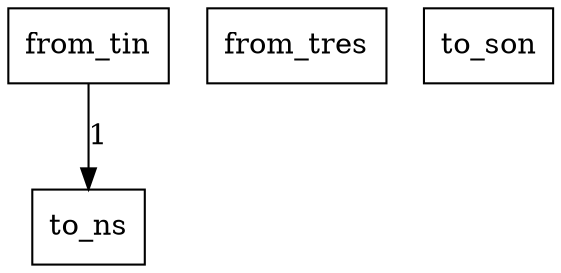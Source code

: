 digraph {
    graph [rankdir=TB
          ,bgcolor=transparent];
    node [shape=box
         ,fillcolor=white
         ,style=filled];
    0 [label=<from_tin>];
    1 [label=<from_tres>];
    2 [label=<to_ns>];
    3 [label=<to_son>];
    0 -> 2 [label=1];
}